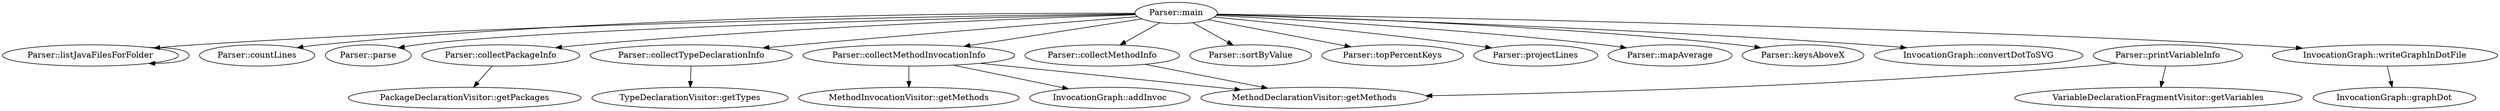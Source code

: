 digraph G {
"InvocationGraph::writeGraphInDotFile"->"InvocationGraph::graphDot"
"Parser::main"->"Parser::listJavaFilesForFolder"
"Parser::main"->"Parser::countLines"
"Parser::main"->"Parser::parse"
"Parser::main"->"Parser::collectPackageInfo"
"Parser::main"->"Parser::collectTypeDeclarationInfo"
"Parser::main"->"Parser::collectMethodInfo"
"Parser::main"->"Parser::collectMethodInvocationInfo"
"Parser::main"->"Parser::sortByValue"
"Parser::main"->"Parser::topPercentKeys"
"Parser::main"->"Parser::projectLines"
"Parser::main"->"Parser::mapAverage"
"Parser::main"->"Parser::keysAboveX"
"Parser::main"->"InvocationGraph::writeGraphInDotFile"
"Parser::main"->"InvocationGraph::convertDotToSVG"
"Parser::listJavaFilesForFolder"->"Parser::listJavaFilesForFolder"
"Parser::collectMethodInfo"->"MethodDeclarationVisitor::getMethods"
"Parser::printVariableInfo"->"MethodDeclarationVisitor::getMethods"
"Parser::printVariableInfo"->"VariableDeclarationFragmentVisitor::getVariables"
"Parser::collectMethodInvocationInfo"->"MethodDeclarationVisitor::getMethods"
"Parser::collectMethodInvocationInfo"->"MethodInvocationVisitor::getMethods"
"Parser::collectMethodInvocationInfo"->"InvocationGraph::addInvoc"
"Parser::collectPackageInfo"->"PackageDeclarationVisitor::getPackages"
"Parser::collectTypeDeclarationInfo"->"TypeDeclarationVisitor::getTypes"
}